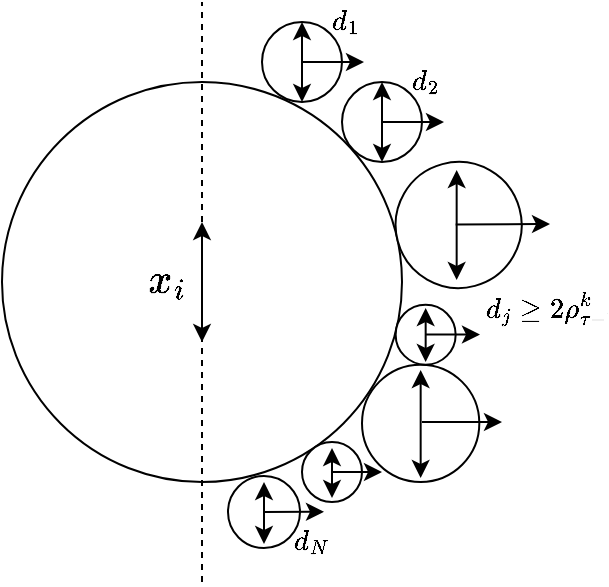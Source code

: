 <mxfile version="22.1.4" type="github">
  <diagram name="Page-1" id="rLK4khGxhKgZN5jvrWu0">
    <mxGraphModel dx="992" dy="586" grid="1" gridSize="10" guides="1" tooltips="1" connect="1" arrows="1" fold="1" page="1" pageScale="1" pageWidth="827" pageHeight="1169" background="none" math="1" shadow="0">
      <root>
        <mxCell id="0" />
        <mxCell id="1" parent="0" />
        <mxCell id="VEotxTxUq1ZHGsePlL_P-1" value="" style="ellipse;whiteSpace=wrap;html=1;aspect=fixed;direction=south;rotation=0;" parent="1" vertex="1">
          <mxGeometry x="70" y="170" width="200" height="200" as="geometry" />
        </mxCell>
        <mxCell id="VEotxTxUq1ZHGsePlL_P-2" value="" style="endArrow=none;dashed=1;html=1;rounded=0;" parent="1" edge="1">
          <mxGeometry width="50" height="50" relative="1" as="geometry">
            <mxPoint x="170" y="420" as="sourcePoint" />
            <mxPoint x="170" y="130" as="targetPoint" />
          </mxGeometry>
        </mxCell>
        <mxCell id="VEotxTxUq1ZHGsePlL_P-5" value="" style="ellipse;whiteSpace=wrap;html=1;aspect=fixed;" parent="1" vertex="1">
          <mxGeometry x="200" y="140" width="40" height="40" as="geometry" />
        </mxCell>
        <mxCell id="VEotxTxUq1ZHGsePlL_P-6" value="" style="ellipse;whiteSpace=wrap;html=1;aspect=fixed;" parent="1" vertex="1">
          <mxGeometry x="240" y="170" width="40" height="40" as="geometry" />
        </mxCell>
        <mxCell id="VEotxTxUq1ZHGsePlL_P-7" value="" style="ellipse;whiteSpace=wrap;html=1;aspect=fixed;direction=south;rotation=30;" parent="1" vertex="1">
          <mxGeometry x="266.83" y="210" width="63" height="63" as="geometry" />
        </mxCell>
        <mxCell id="VEotxTxUq1ZHGsePlL_P-9" value="" style="ellipse;whiteSpace=wrap;html=1;aspect=fixed;" parent="1" vertex="1">
          <mxGeometry x="250" y="311.34" width="58.66" height="58.66" as="geometry" />
        </mxCell>
        <mxCell id="VEotxTxUq1ZHGsePlL_P-10" value="" style="ellipse;whiteSpace=wrap;html=1;aspect=fixed;" parent="1" vertex="1">
          <mxGeometry x="266.83" y="281.34" width="30" height="30" as="geometry" />
        </mxCell>
        <mxCell id="VEotxTxUq1ZHGsePlL_P-12" value="" style="ellipse;whiteSpace=wrap;html=1;aspect=fixed;" parent="1" vertex="1">
          <mxGeometry x="220" y="350" width="30" height="30" as="geometry" />
        </mxCell>
        <mxCell id="VEotxTxUq1ZHGsePlL_P-13" value="" style="ellipse;whiteSpace=wrap;html=1;aspect=fixed;" parent="1" vertex="1">
          <mxGeometry x="183" y="367" width="36" height="36" as="geometry" />
        </mxCell>
        <mxCell id="VEotxTxUq1ZHGsePlL_P-16" value="" style="endArrow=classic;startArrow=classic;html=1;rounded=0;" parent="1" edge="1">
          <mxGeometry width="50" height="50" relative="1" as="geometry">
            <mxPoint x="170" y="300" as="sourcePoint" />
            <mxPoint x="170" y="240" as="targetPoint" />
          </mxGeometry>
        </mxCell>
        <mxCell id="VEotxTxUq1ZHGsePlL_P-17" value="" style="endArrow=classic;startArrow=classic;html=1;rounded=0;exitX=0.5;exitY=1;exitDx=0;exitDy=0;entryX=0.5;entryY=0;entryDx=0;entryDy=0;" parent="1" source="VEotxTxUq1ZHGsePlL_P-5" target="VEotxTxUq1ZHGsePlL_P-5" edge="1">
          <mxGeometry width="50" height="50" relative="1" as="geometry">
            <mxPoint x="260" y="150" as="sourcePoint" />
            <mxPoint x="260" y="100" as="targetPoint" />
            <Array as="points">
              <mxPoint x="220" y="160" />
            </Array>
          </mxGeometry>
        </mxCell>
        <mxCell id="VEotxTxUq1ZHGsePlL_P-19" value="" style="endArrow=classic;startArrow=classic;html=1;rounded=0;exitX=0.5;exitY=1;exitDx=0;exitDy=0;entryX=0.5;entryY=0;entryDx=0;entryDy=0;" parent="1" source="VEotxTxUq1ZHGsePlL_P-6" target="VEotxTxUq1ZHGsePlL_P-6" edge="1">
          <mxGeometry width="50" height="50" relative="1" as="geometry">
            <mxPoint x="280" y="130" as="sourcePoint" />
            <mxPoint x="280" y="80" as="targetPoint" />
            <Array as="points">
              <mxPoint x="260" y="190" />
            </Array>
          </mxGeometry>
        </mxCell>
        <mxCell id="VEotxTxUq1ZHGsePlL_P-23" value="" style="endArrow=classic;startArrow=classic;html=1;rounded=0;" parent="1" edge="1">
          <mxGeometry width="50" height="50" relative="1" as="geometry">
            <mxPoint x="281.83" y="310" as="sourcePoint" />
            <mxPoint x="281.83" y="283" as="targetPoint" />
          </mxGeometry>
        </mxCell>
        <mxCell id="VEotxTxUq1ZHGsePlL_P-26" value="" style="endArrow=classic;startArrow=classic;html=1;rounded=0;" parent="1" edge="1">
          <mxGeometry width="50" height="50" relative="1" as="geometry">
            <mxPoint x="235" y="378" as="sourcePoint" />
            <mxPoint x="235" y="353" as="targetPoint" />
          </mxGeometry>
        </mxCell>
        <mxCell id="VEotxTxUq1ZHGsePlL_P-28" value="" style="endArrow=classic;startArrow=classic;html=1;rounded=0;" parent="1" edge="1">
          <mxGeometry width="50" height="50" relative="1" as="geometry">
            <mxPoint x="279.33" y="314" as="sourcePoint" />
            <mxPoint x="279.33" y="368" as="targetPoint" />
          </mxGeometry>
        </mxCell>
        <mxCell id="VEotxTxUq1ZHGsePlL_P-29" value="" style="endArrow=classic;startArrow=classic;html=1;rounded=0;" parent="1" edge="1">
          <mxGeometry width="50" height="50" relative="1" as="geometry">
            <mxPoint x="297.33" y="269" as="sourcePoint" />
            <mxPoint x="297.33" y="214" as="targetPoint" />
          </mxGeometry>
        </mxCell>
        <mxCell id="VEotxTxUq1ZHGsePlL_P-31" value="" style="endArrow=classic;startArrow=classic;html=1;rounded=0;" parent="1" edge="1">
          <mxGeometry width="50" height="50" relative="1" as="geometry">
            <mxPoint x="201" y="401" as="sourcePoint" />
            <mxPoint x="201" y="370" as="targetPoint" />
          </mxGeometry>
        </mxCell>
        <mxCell id="VEotxTxUq1ZHGsePlL_P-32" value="" style="endArrow=classic;html=1;rounded=0;" parent="1" edge="1">
          <mxGeometry width="50" height="50" relative="1" as="geometry">
            <mxPoint x="220" y="160" as="sourcePoint" />
            <mxPoint x="251" y="160" as="targetPoint" />
          </mxGeometry>
        </mxCell>
        <mxCell id="VEotxTxUq1ZHGsePlL_P-34" value="" style="endArrow=classic;html=1;rounded=0;" parent="1" edge="1">
          <mxGeometry width="50" height="50" relative="1" as="geometry">
            <mxPoint x="260" y="190" as="sourcePoint" />
            <mxPoint x="291" y="190" as="targetPoint" />
          </mxGeometry>
        </mxCell>
        <mxCell id="VEotxTxUq1ZHGsePlL_P-35" value="" style="endArrow=classic;html=1;rounded=0;" parent="1" edge="1">
          <mxGeometry width="50" height="50" relative="1" as="geometry">
            <mxPoint x="296.83" y="241.26" as="sourcePoint" />
            <mxPoint x="344" y="241" as="targetPoint" />
          </mxGeometry>
        </mxCell>
        <mxCell id="VEotxTxUq1ZHGsePlL_P-36" value="" style="endArrow=classic;html=1;rounded=0;" parent="1" edge="1">
          <mxGeometry width="50" height="50" relative="1" as="geometry">
            <mxPoint x="282" y="296.27" as="sourcePoint" />
            <mxPoint x="309" y="296.27" as="targetPoint" />
          </mxGeometry>
        </mxCell>
        <mxCell id="VEotxTxUq1ZHGsePlL_P-37" value="" style="endArrow=classic;html=1;rounded=0;" parent="1" edge="1">
          <mxGeometry width="50" height="50" relative="1" as="geometry">
            <mxPoint x="280" y="340" as="sourcePoint" />
            <mxPoint x="320" y="340" as="targetPoint" />
          </mxGeometry>
        </mxCell>
        <mxCell id="VEotxTxUq1ZHGsePlL_P-38" value="" style="endArrow=classic;html=1;rounded=0;" parent="1" edge="1">
          <mxGeometry width="50" height="50" relative="1" as="geometry">
            <mxPoint x="235" y="365" as="sourcePoint" />
            <mxPoint x="260" y="365" as="targetPoint" />
            <Array as="points" />
          </mxGeometry>
        </mxCell>
        <mxCell id="VEotxTxUq1ZHGsePlL_P-39" value="" style="endArrow=classic;html=1;rounded=0;" parent="1" edge="1">
          <mxGeometry width="50" height="50" relative="1" as="geometry">
            <mxPoint x="201" y="385" as="sourcePoint" />
            <mxPoint x="231" y="384.88" as="targetPoint" />
          </mxGeometry>
        </mxCell>
        <mxCell id="VEotxTxUq1ZHGsePlL_P-40" value="&lt;span style=&quot;font-size: 18px;&quot;&gt;$$x_{i}$$&lt;/span&gt;" style="text;strokeColor=none;align=center;fillColor=none;html=1;verticalAlign=middle;whiteSpace=wrap;rounded=0;" parent="1" vertex="1">
          <mxGeometry x="123" y="255" width="60" height="30" as="geometry" />
        </mxCell>
        <mxCell id="VEotxTxUq1ZHGsePlL_P-41" value="$$d_{1}$$" style="text;strokeColor=none;align=center;fillColor=none;html=1;verticalAlign=middle;whiteSpace=wrap;rounded=0;" parent="1" vertex="1">
          <mxGeometry x="216.83" y="130" width="50" height="20" as="geometry" />
        </mxCell>
        <mxCell id="VEotxTxUq1ZHGsePlL_P-42" value="$$d_{2}$$" style="text;strokeColor=none;align=center;fillColor=none;html=1;verticalAlign=middle;whiteSpace=wrap;rounded=0;" parent="1" vertex="1">
          <mxGeometry x="256.83" y="160" width="50" height="20" as="geometry" />
        </mxCell>
        <mxCell id="VEotxTxUq1ZHGsePlL_P-43" value="$$d_{N}$$" style="text;strokeColor=none;align=center;fillColor=none;html=1;verticalAlign=middle;whiteSpace=wrap;rounded=0;" parent="1" vertex="1">
          <mxGeometry x="200" y="390" width="50" height="20" as="geometry" />
        </mxCell>
        <mxCell id="VEotxTxUq1ZHGsePlL_P-52" value="$$d_{j} \ge 2 \rho_{\tau-1}^k$$" style="text;strokeColor=none;align=center;fillColor=none;html=1;verticalAlign=middle;whiteSpace=wrap;rounded=0;" parent="1" vertex="1">
          <mxGeometry x="320" y="273" width="50" height="20" as="geometry" />
        </mxCell>
      </root>
    </mxGraphModel>
  </diagram>
</mxfile>
